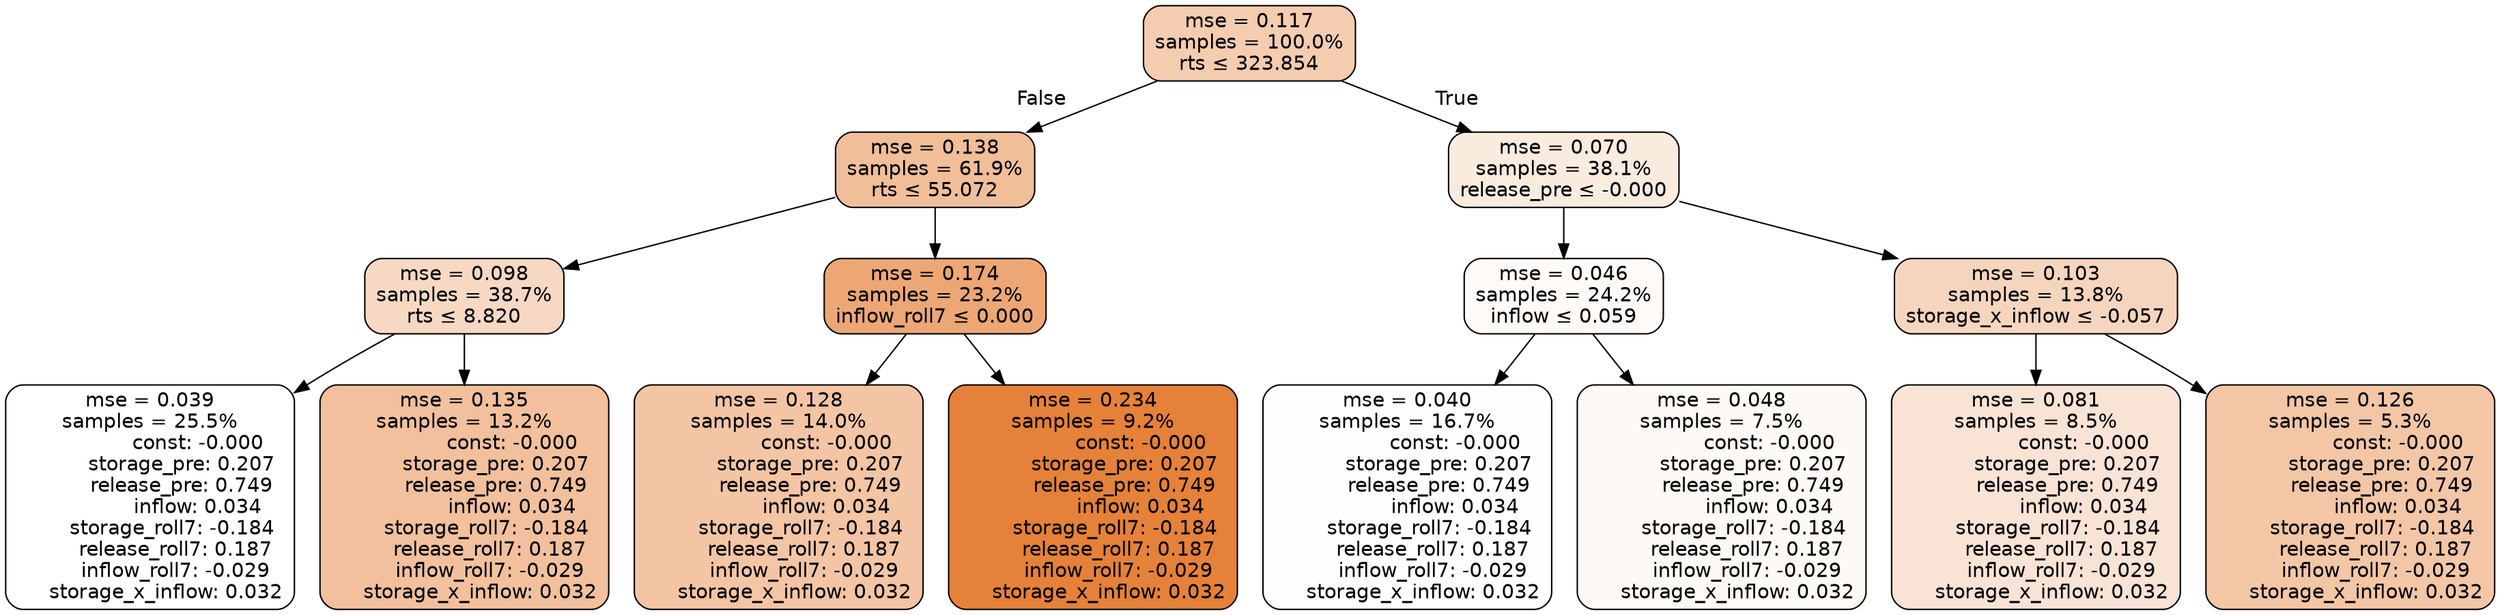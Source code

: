 digraph tree {
node [shape=rectangle, style="filled, rounded", color="black", fontname=helvetica] ;
edge [fontname=helvetica] ;
	"0" [label="mse = 0.117
samples = 100.0%
rts &le; 323.854", fillcolor="#f4ccaf"]
	"1" [label="mse = 0.138
samples = 61.9%
rts &le; 55.072", fillcolor="#f1be9a"]
	"2" [label="mse = 0.098
samples = 38.7%
rts &le; 8.820", fillcolor="#f7d9c3"]
	"3" [label="mse = 0.039
samples = 25.5%
               const: -0.000
          storage_pre: 0.207
          release_pre: 0.749
               inflow: 0.034
       storage_roll7: -0.184
        release_roll7: 0.187
        inflow_roll7: -0.029
     storage_x_inflow: 0.032", fillcolor="#ffffff"]
	"4" [label="mse = 0.135
samples = 13.2%
               const: -0.000
          storage_pre: 0.207
          release_pre: 0.749
               inflow: 0.034
       storage_roll7: -0.184
        release_roll7: 0.187
        inflow_roll7: -0.029
     storage_x_inflow: 0.032", fillcolor="#f2c09d"]
	"5" [label="mse = 0.174
samples = 23.2%
inflow_roll7 &le; 0.000", fillcolor="#eca775"]
	"6" [label="mse = 0.128
samples = 14.0%
               const: -0.000
          storage_pre: 0.207
          release_pre: 0.749
               inflow: 0.034
       storage_roll7: -0.184
        release_roll7: 0.187
        inflow_roll7: -0.029
     storage_x_inflow: 0.032", fillcolor="#f3c5a4"]
	"7" [label="mse = 0.234
samples = 9.2%
               const: -0.000
          storage_pre: 0.207
          release_pre: 0.749
               inflow: 0.034
       storage_roll7: -0.184
        release_roll7: 0.187
        inflow_roll7: -0.029
     storage_x_inflow: 0.032", fillcolor="#e58139"]
	"8" [label="mse = 0.070
samples = 38.1%
release_pre &le; -0.000", fillcolor="#faebdf"]
	"9" [label="mse = 0.046
samples = 24.2%
inflow &le; 0.059", fillcolor="#fefaf8"]
	"10" [label="mse = 0.040
samples = 16.7%
               const: -0.000
          storage_pre: 0.207
          release_pre: 0.749
               inflow: 0.034
       storage_roll7: -0.184
        release_roll7: 0.187
        inflow_roll7: -0.029
     storage_x_inflow: 0.032", fillcolor="#fefefe"]
	"11" [label="mse = 0.048
samples = 7.5%
               const: -0.000
          storage_pre: 0.207
          release_pre: 0.749
               inflow: 0.034
       storage_roll7: -0.184
        release_roll7: 0.187
        inflow_roll7: -0.029
     storage_x_inflow: 0.032", fillcolor="#fdf9f5"]
	"12" [label="mse = 0.103
samples = 13.8%
storage_x_inflow &le; -0.057", fillcolor="#f6d5be"]
	"13" [label="mse = 0.081
samples = 8.5%
               const: -0.000
          storage_pre: 0.207
          release_pre: 0.749
               inflow: 0.034
       storage_roll7: -0.184
        release_roll7: 0.187
        inflow_roll7: -0.029
     storage_x_inflow: 0.032", fillcolor="#f9e3d4"]
	"14" [label="mse = 0.126
samples = 5.3%
               const: -0.000
          storage_pre: 0.207
          release_pre: 0.749
               inflow: 0.034
       storage_roll7: -0.184
        release_roll7: 0.187
        inflow_roll7: -0.029
     storage_x_inflow: 0.032", fillcolor="#f3c6a6"]

	"0" -> "1" [labeldistance=2.5, labelangle=45, headlabel="False"]
	"1" -> "2"
	"2" -> "3"
	"2" -> "4"
	"1" -> "5"
	"5" -> "6"
	"5" -> "7"
	"0" -> "8" [labeldistance=2.5, labelangle=-45, headlabel="True"]
	"8" -> "9"
	"9" -> "10"
	"9" -> "11"
	"8" -> "12"
	"12" -> "13"
	"12" -> "14"
}